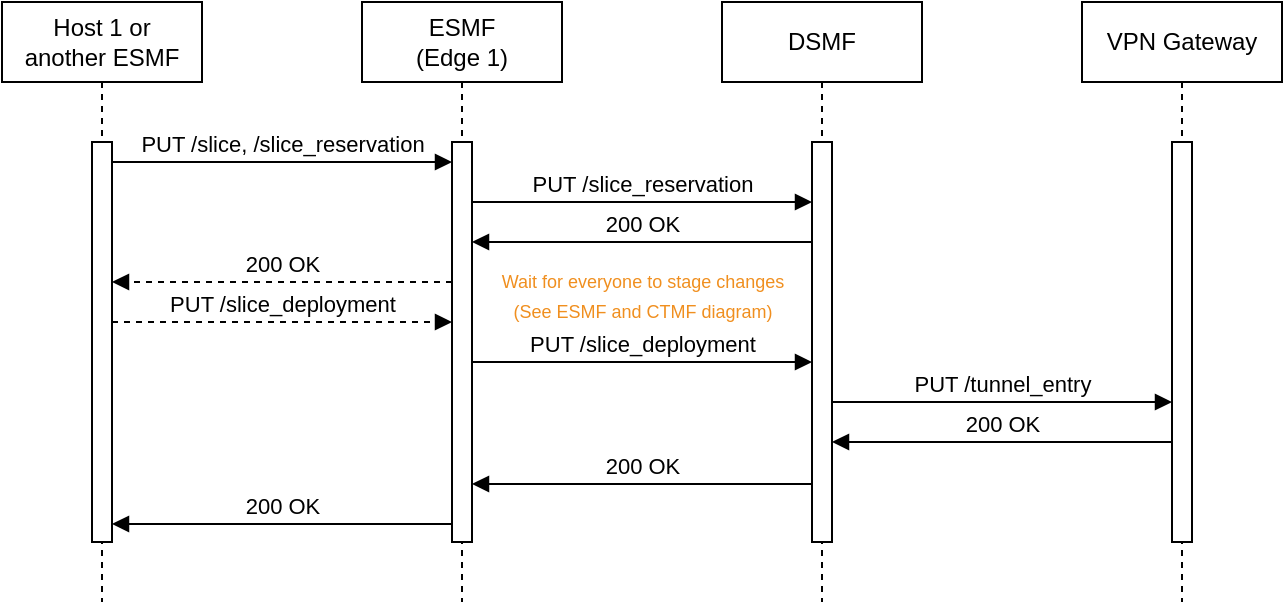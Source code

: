 <mxfile version="20.5.3" type="embed"><diagram name="Page-1" id="2YBvvXClWsGukQMizWep"><mxGraphModel dx="1149" dy="428" grid="1" gridSize="10" guides="1" tooltips="1" connect="1" arrows="1" fold="1" page="1" pageScale="1" pageWidth="180" pageHeight="380" math="0" shadow="0"><root><mxCell id="0"/><mxCell id="1" parent="0"/><mxCell id="aM9ryv3xv72pqoxQDRHE-1" value="Host 1 or&lt;br&gt;another ESMF" style="shape=umlLifeline;perimeter=lifelinePerimeter;whiteSpace=wrap;html=1;container=0;dropTarget=0;collapsible=0;recursiveResize=0;outlineConnect=0;portConstraint=eastwest;newEdgeStyle={&quot;edgeStyle&quot;:&quot;elbowEdgeStyle&quot;,&quot;elbow&quot;:&quot;vertical&quot;,&quot;curved&quot;:0,&quot;rounded&quot;:0};" parent="1" vertex="1"><mxGeometry x="40" y="40" width="100" height="300" as="geometry"/></mxCell><mxCell id="aM9ryv3xv72pqoxQDRHE-2" value="" style="html=1;points=[];perimeter=orthogonalPerimeter;outlineConnect=0;targetShapes=umlLifeline;portConstraint=eastwest;newEdgeStyle={&quot;edgeStyle&quot;:&quot;elbowEdgeStyle&quot;,&quot;elbow&quot;:&quot;vertical&quot;,&quot;curved&quot;:0,&quot;rounded&quot;:0};" parent="aM9ryv3xv72pqoxQDRHE-1" vertex="1"><mxGeometry x="45" y="70" width="10" height="200" as="geometry"/></mxCell><mxCell id="aM9ryv3xv72pqoxQDRHE-5" value="ESMF &lt;br&gt;(Edge 1)" style="shape=umlLifeline;perimeter=lifelinePerimeter;whiteSpace=wrap;html=1;container=0;dropTarget=0;collapsible=0;recursiveResize=0;outlineConnect=0;portConstraint=eastwest;newEdgeStyle={&quot;edgeStyle&quot;:&quot;elbowEdgeStyle&quot;,&quot;elbow&quot;:&quot;vertical&quot;,&quot;curved&quot;:0,&quot;rounded&quot;:0};" parent="1" vertex="1"><mxGeometry x="220" y="40" width="100" height="300" as="geometry"/></mxCell><mxCell id="aM9ryv3xv72pqoxQDRHE-6" value="" style="html=1;points=[];perimeter=orthogonalPerimeter;outlineConnect=0;targetShapes=umlLifeline;portConstraint=eastwest;newEdgeStyle={&quot;edgeStyle&quot;:&quot;elbowEdgeStyle&quot;,&quot;elbow&quot;:&quot;vertical&quot;,&quot;curved&quot;:0,&quot;rounded&quot;:0};" parent="aM9ryv3xv72pqoxQDRHE-5" vertex="1"><mxGeometry x="45" y="70" width="10" height="200" as="geometry"/></mxCell><mxCell id="aM9ryv3xv72pqoxQDRHE-7" value="PUT /slice, /slice_reservation" style="html=1;verticalAlign=bottom;endArrow=block;edgeStyle=elbowEdgeStyle;elbow=vertical;curved=0;rounded=0;" parent="1" source="aM9ryv3xv72pqoxQDRHE-2" target="aM9ryv3xv72pqoxQDRHE-6" edge="1"><mxGeometry relative="1" as="geometry"><mxPoint x="195" y="130" as="sourcePoint"/><Array as="points"><mxPoint x="180" y="120"/></Array><mxPoint as="offset"/></mxGeometry></mxCell><mxCell id="K2FtZl9aHuUg5wctOBmM-1" value="DSMF" style="shape=umlLifeline;perimeter=lifelinePerimeter;whiteSpace=wrap;html=1;container=0;dropTarget=0;collapsible=0;recursiveResize=0;outlineConnect=0;portConstraint=eastwest;newEdgeStyle={&quot;edgeStyle&quot;:&quot;elbowEdgeStyle&quot;,&quot;elbow&quot;:&quot;vertical&quot;,&quot;curved&quot;:0,&quot;rounded&quot;:0};" parent="1" vertex="1"><mxGeometry x="400" y="40" width="100" height="300" as="geometry"/></mxCell><mxCell id="K2FtZl9aHuUg5wctOBmM-2" value="" style="html=1;points=[];perimeter=orthogonalPerimeter;outlineConnect=0;targetShapes=umlLifeline;portConstraint=eastwest;newEdgeStyle={&quot;edgeStyle&quot;:&quot;elbowEdgeStyle&quot;,&quot;elbow&quot;:&quot;vertical&quot;,&quot;curved&quot;:0,&quot;rounded&quot;:0};" parent="K2FtZl9aHuUg5wctOBmM-1" vertex="1"><mxGeometry x="45" y="70" width="10" height="200" as="geometry"/></mxCell><mxCell id="K2FtZl9aHuUg5wctOBmM-5" value="VPN Gateway" style="shape=umlLifeline;perimeter=lifelinePerimeter;whiteSpace=wrap;html=1;container=0;dropTarget=0;collapsible=0;recursiveResize=0;outlineConnect=0;portConstraint=eastwest;newEdgeStyle={&quot;edgeStyle&quot;:&quot;elbowEdgeStyle&quot;,&quot;elbow&quot;:&quot;vertical&quot;,&quot;curved&quot;:0,&quot;rounded&quot;:0};" parent="1" vertex="1"><mxGeometry x="580" y="40" width="100" height="300" as="geometry"/></mxCell><mxCell id="K2FtZl9aHuUg5wctOBmM-6" value="" style="html=1;points=[];perimeter=orthogonalPerimeter;outlineConnect=0;targetShapes=umlLifeline;portConstraint=eastwest;newEdgeStyle={&quot;edgeStyle&quot;:&quot;elbowEdgeStyle&quot;,&quot;elbow&quot;:&quot;vertical&quot;,&quot;curved&quot;:0,&quot;rounded&quot;:0};" parent="K2FtZl9aHuUg5wctOBmM-5" vertex="1"><mxGeometry x="45" y="70" width="10" height="200" as="geometry"/></mxCell><mxCell id="K2FtZl9aHuUg5wctOBmM-9" value="PUT /slice_reservation" style="html=1;verticalAlign=bottom;endArrow=block;edgeStyle=elbowEdgeStyle;elbow=vertical;curved=0;rounded=0;" parent="1" source="aM9ryv3xv72pqoxQDRHE-6" target="K2FtZl9aHuUg5wctOBmM-2" edge="1"><mxGeometry relative="1" as="geometry"><mxPoint x="280" y="140" as="sourcePoint"/><Array as="points"><mxPoint x="365" y="140"/></Array><mxPoint x="450" y="140" as="targetPoint"/></mxGeometry></mxCell><mxCell id="K2FtZl9aHuUg5wctOBmM-14" value="200 OK" style="html=1;verticalAlign=bottom;endArrow=block;edgeStyle=elbowEdgeStyle;elbow=vertical;curved=0;rounded=0;" parent="1" source="K2FtZl9aHuUg5wctOBmM-2" target="aM9ryv3xv72pqoxQDRHE-6" edge="1"><mxGeometry relative="1" as="geometry"><mxPoint x="440" y="160" as="sourcePoint"/><Array as="points"><mxPoint x="355" y="160"/></Array><mxPoint x="280" y="160" as="targetPoint"/></mxGeometry></mxCell><mxCell id="K2FtZl9aHuUg5wctOBmM-15" value="PUT /slice_deployment" style="html=1;verticalAlign=bottom;endArrow=block;edgeStyle=elbowEdgeStyle;elbow=vertical;curved=0;rounded=0;" parent="1" edge="1"><mxGeometry relative="1" as="geometry"><mxPoint x="275" y="220" as="sourcePoint"/><Array as="points"><mxPoint x="360" y="220"/></Array><mxPoint x="445" y="220" as="targetPoint"/></mxGeometry></mxCell><mxCell id="K2FtZl9aHuUg5wctOBmM-16" value="PUT /tunnel_entry" style="html=1;verticalAlign=bottom;endArrow=block;edgeStyle=elbowEdgeStyle;elbow=vertical;curved=0;rounded=0;" parent="1" edge="1"><mxGeometry relative="1" as="geometry"><mxPoint x="455" y="240" as="sourcePoint"/><Array as="points"/><mxPoint x="625" y="240" as="targetPoint"/></mxGeometry></mxCell><mxCell id="K2FtZl9aHuUg5wctOBmM-17" value="200 OK" style="html=1;verticalAlign=bottom;endArrow=block;edgeStyle=elbowEdgeStyle;elbow=vertical;curved=0;rounded=0;" parent="1" edge="1"><mxGeometry x="0.15" relative="1" as="geometry"><mxPoint x="625" y="290" as="sourcePoint"/><Array as="points"><mxPoint x="510" y="260"/></Array><mxPoint x="455" y="260" as="targetPoint"/><mxPoint as="offset"/></mxGeometry></mxCell><mxCell id="K2FtZl9aHuUg5wctOBmM-18" value="200 OK" style="html=1;verticalAlign=bottom;endArrow=block;edgeStyle=elbowEdgeStyle;elbow=vertical;curved=0;rounded=0;" parent="1" edge="1"><mxGeometry relative="1" as="geometry"><mxPoint x="445" y="281" as="sourcePoint"/><Array as="points"><mxPoint x="365" y="281"/></Array><mxPoint x="275" y="281" as="targetPoint"/></mxGeometry></mxCell><mxCell id="K2FtZl9aHuUg5wctOBmM-19" value="200 OK" style="html=1;verticalAlign=bottom;endArrow=block;edgeStyle=elbowEdgeStyle;elbow=vertical;curved=0;rounded=0;" parent="1" edge="1"><mxGeometry relative="1" as="geometry"><mxPoint x="265" y="301" as="sourcePoint"/><Array as="points"><mxPoint x="175" y="301"/></Array><mxPoint x="95" y="301" as="targetPoint"/></mxGeometry></mxCell><mxCell id="3" value="PUT /slice_deployment" style="html=1;verticalAlign=bottom;endArrow=block;edgeStyle=elbowEdgeStyle;elbow=vertical;curved=0;rounded=0;dashed=1;" parent="1" source="aM9ryv3xv72pqoxQDRHE-2" target="aM9ryv3xv72pqoxQDRHE-6" edge="1"><mxGeometry relative="1" as="geometry"><mxPoint x="100" y="170.06" as="sourcePoint"/><Array as="points"><mxPoint x="140" y="200"/><mxPoint x="260" y="170"/></Array><mxPoint x="260" y="170" as="targetPoint"/></mxGeometry></mxCell><mxCell id="4" value="200 OK" style="html=1;verticalAlign=bottom;endArrow=block;edgeStyle=elbowEdgeStyle;elbow=vertical;curved=0;rounded=0;dashed=1;" parent="1" source="aM9ryv3xv72pqoxQDRHE-6" target="aM9ryv3xv72pqoxQDRHE-2" edge="1"><mxGeometry relative="1" as="geometry"><mxPoint x="260" y="180" as="sourcePoint"/><Array as="points"><mxPoint x="180" y="180"/></Array><mxPoint x="100" y="180" as="targetPoint"/></mxGeometry></mxCell><mxCell id="6" value="&lt;font style=&quot;font-size: 9px;&quot;&gt;Wait for everyone to stage changes&lt;br&gt;(See ESMF and CTMF diagram)&lt;/font&gt;" style="text;html=1;align=center;verticalAlign=middle;resizable=0;points=[];autosize=1;fontColor=#F08F1F;" parent="1" vertex="1"><mxGeometry x="280" y="166" width="160" height="40" as="geometry"/></mxCell></root></mxGraphModel></diagram></mxfile>